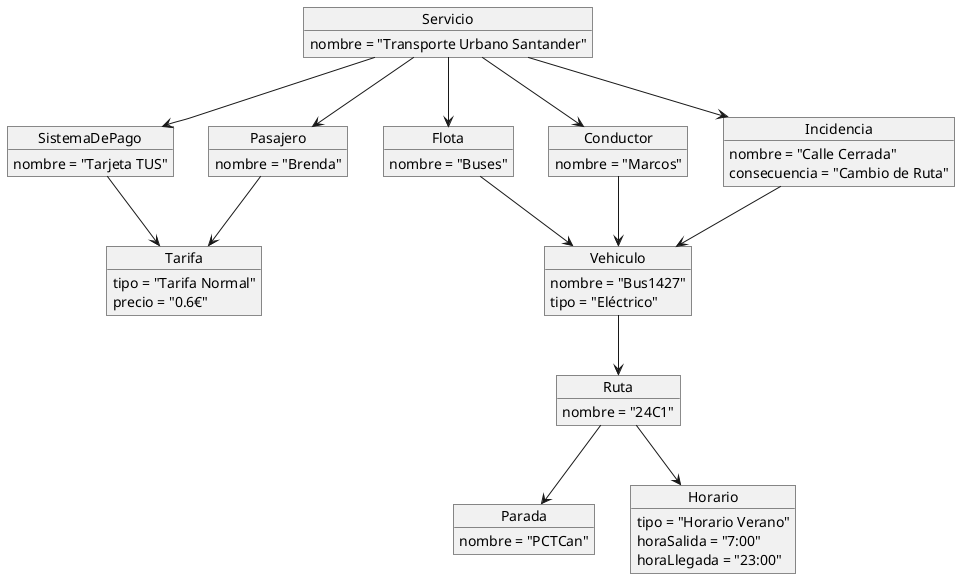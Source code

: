 @startuml

object Servicio {
    nombre = "Transporte Urbano Santander"
}

object SistemaDePago {
    nombre = "Tarjeta TUS"
}

object Tarifa {
    tipo = "Tarifa Normal"
    precio = "0.6€"
}

object Pasajero {
    nombre = "Brenda"
}

object Flota {
    nombre = "Buses"
}

object Conductor {
    nombre = "Marcos"
}

object Vehiculo {
    nombre = "Bus1427"
    tipo = "Eléctrico"
}

object Ruta {
    nombre = "24C1"
}

object Parada {
    nombre = "PCTCan"
}

object Horario {
    tipo = "Horario Verano"
    horaSalida = "7:00"
    horaLlegada = "23:00"
}

object Incidencia {
    nombre = "Calle Cerrada"
    consecuencia = "Cambio de Ruta"
}

Servicio --> SistemaDePago
Servicio --> Flota
Servicio --> Incidencia
Servicio --> Pasajero
Servicio --> Conductor

SistemaDePago --> Tarifa
Pasajero --> Tarifa

Flota --> Vehiculo
Conductor --> Vehiculo
Incidencia --> Vehiculo

Vehiculo --> Ruta
Ruta --> Parada
Ruta --> Horario

@enduml
